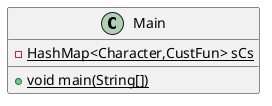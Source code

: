 @startuml
class Main {
- {static} HashMap<Character,CustFun> sCs
+ {static} void main(String[])
}


@enduml